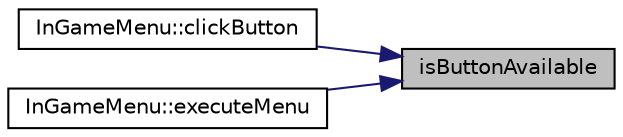 digraph "isButtonAvailable"
{
 // LATEX_PDF_SIZE
  edge [fontname="Helvetica",fontsize="10",labelfontname="Helvetica",labelfontsize="10"];
  node [fontname="Helvetica",fontsize="10",shape=record];
  rankdir="RL";
  Node1 [label="isButtonAvailable",height=0.2,width=0.4,color="black", fillcolor="grey75", style="filled", fontcolor="black",tooltip=" "];
  Node1 -> Node2 [dir="back",color="midnightblue",fontsize="10",style="solid",fontname="Helvetica"];
  Node2 [label="InGameMenu::clickButton",height=0.2,width=0.4,color="black", fillcolor="white", style="filled",URL="$class_in_game_menu.html#ad0aa7f83ca035064356d2df735bb73fb",tooltip=" "];
  Node1 -> Node3 [dir="back",color="midnightblue",fontsize="10",style="solid",fontname="Helvetica"];
  Node3 [label="InGameMenu::executeMenu",height=0.2,width=0.4,color="black", fillcolor="white", style="filled",URL="$class_in_game_menu.html#a2d958ef77bea39424bc7c47be759034b",tooltip=" "];
}
